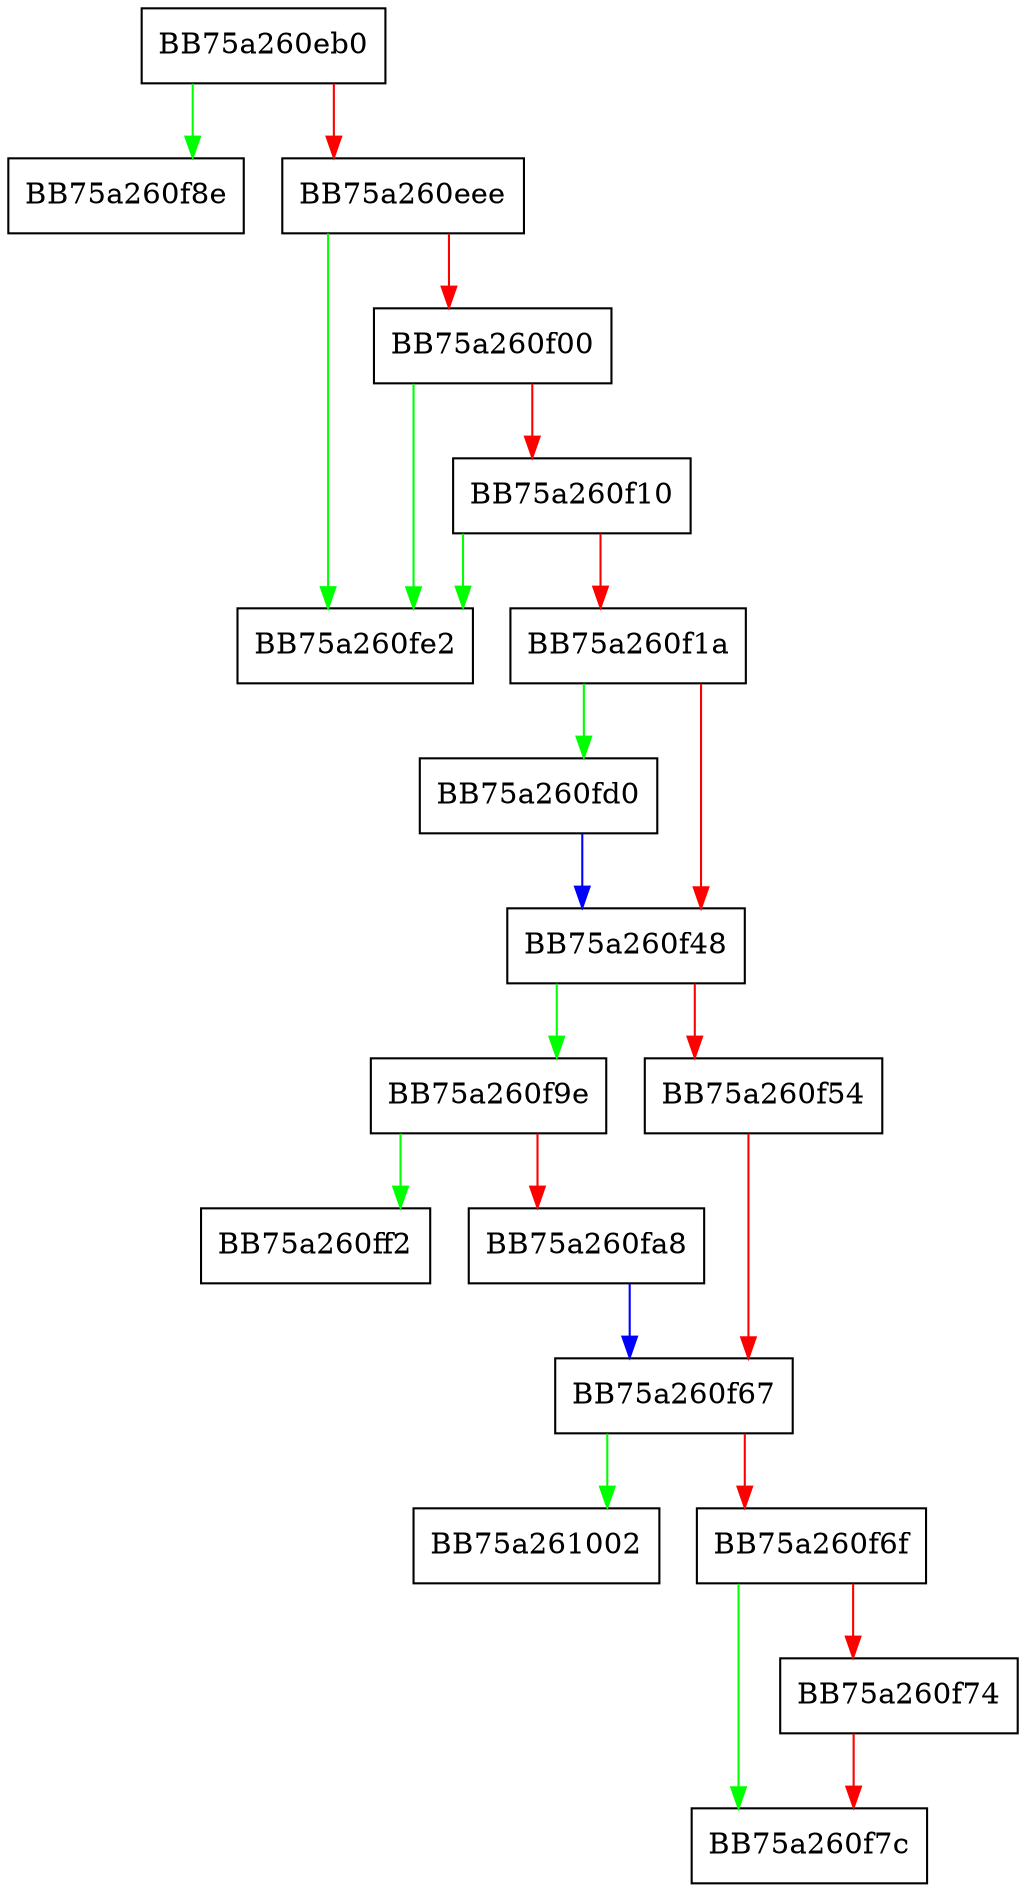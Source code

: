 digraph mp_lua_api_UfsSetMetadataBool {
  node [shape="box"];
  graph [splines=ortho];
  BB75a260eb0 -> BB75a260f8e [color="green"];
  BB75a260eb0 -> BB75a260eee [color="red"];
  BB75a260eee -> BB75a260fe2 [color="green"];
  BB75a260eee -> BB75a260f00 [color="red"];
  BB75a260f00 -> BB75a260fe2 [color="green"];
  BB75a260f00 -> BB75a260f10 [color="red"];
  BB75a260f10 -> BB75a260fe2 [color="green"];
  BB75a260f10 -> BB75a260f1a [color="red"];
  BB75a260f1a -> BB75a260fd0 [color="green"];
  BB75a260f1a -> BB75a260f48 [color="red"];
  BB75a260f48 -> BB75a260f9e [color="green"];
  BB75a260f48 -> BB75a260f54 [color="red"];
  BB75a260f54 -> BB75a260f67 [color="red"];
  BB75a260f67 -> BB75a261002 [color="green"];
  BB75a260f67 -> BB75a260f6f [color="red"];
  BB75a260f6f -> BB75a260f7c [color="green"];
  BB75a260f6f -> BB75a260f74 [color="red"];
  BB75a260f74 -> BB75a260f7c [color="red"];
  BB75a260f9e -> BB75a260ff2 [color="green"];
  BB75a260f9e -> BB75a260fa8 [color="red"];
  BB75a260fa8 -> BB75a260f67 [color="blue"];
  BB75a260fd0 -> BB75a260f48 [color="blue"];
}